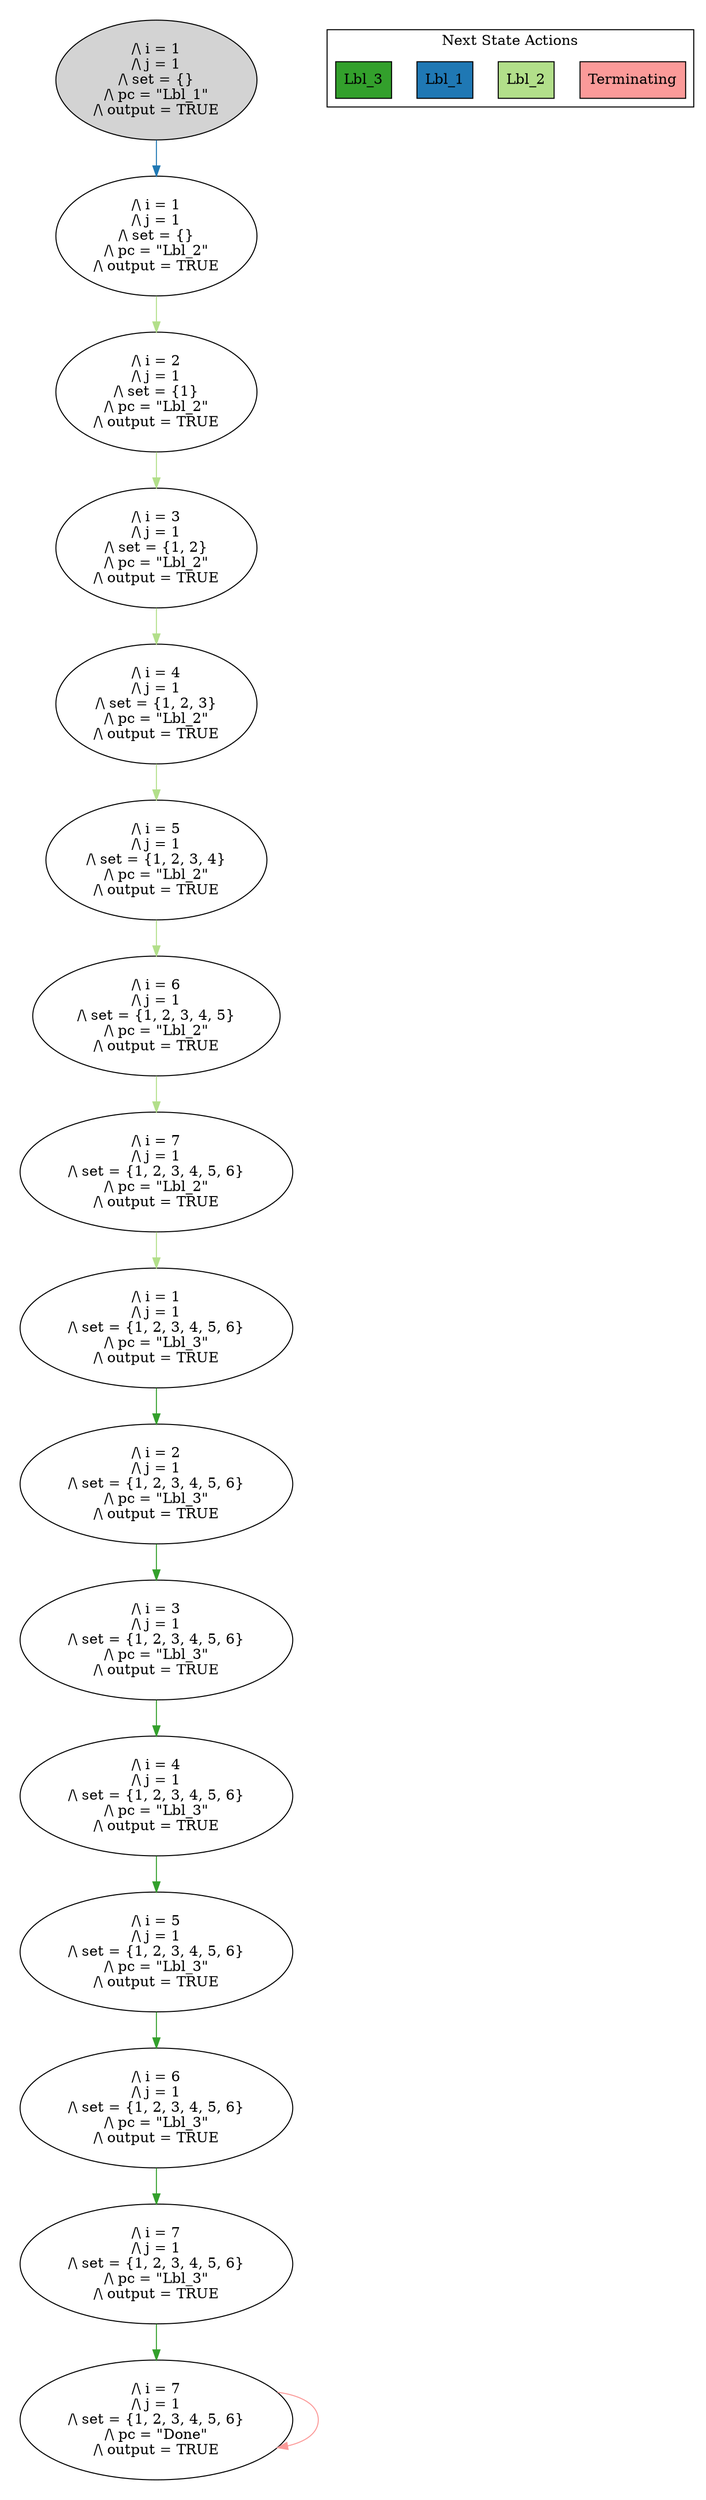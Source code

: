 strict digraph DiskGraph {
edge [colorscheme="paired12"]
nodesep=0.35;
subgraph cluster_graph {
color="white";
236552028858937223 [label="/\\ i = 1\n/\\ j = 1\n/\\ set = {}\n/\\ pc = \"Lbl_1\"\n/\\ output = TRUE",style = filled]
236552028858937223 -> -7913156471277435453 [label="",color="2",fontcolor="2"];
-7913156471277435453 [label="/\\ i = 1\n/\\ j = 1\n/\\ set = {}\n/\\ pc = \"Lbl_2\"\n/\\ output = TRUE"];
-7913156471277435453 -> 2229696854731859154 [label="",color="3",fontcolor="3"];
2229696854731859154 [label="/\\ i = 2\n/\\ j = 1\n/\\ set = {1}\n/\\ pc = \"Lbl_2\"\n/\\ output = TRUE"];
2229696854731859154 -> 4750399961870716034 [label="",color="3",fontcolor="3"];
4750399961870716034 [label="/\\ i = 3\n/\\ j = 1\n/\\ set = {1, 2}\n/\\ pc = \"Lbl_2\"\n/\\ output = TRUE"];
4750399961870716034 -> 4325234913284811483 [label="",color="3",fontcolor="3"];
4325234913284811483 [label="/\\ i = 4\n/\\ j = 1\n/\\ set = {1, 2, 3}\n/\\ pc = \"Lbl_2\"\n/\\ output = TRUE"];
4325234913284811483 -> 6187075005769443835 [label="",color="3",fontcolor="3"];
6187075005769443835 [label="/\\ i = 5\n/\\ j = 1\n/\\ set = {1, 2, 3, 4}\n/\\ pc = \"Lbl_2\"\n/\\ output = TRUE"];
6187075005769443835 -> -8136215516865626831 [label="",color="3",fontcolor="3"];
-8136215516865626831 [label="/\\ i = 6\n/\\ j = 1\n/\\ set = {1, 2, 3, 4, 5}\n/\\ pc = \"Lbl_2\"\n/\\ output = TRUE"];
-8136215516865626831 -> -3323105511655278973 [label="",color="3",fontcolor="3"];
-3323105511655278973 [label="/\\ i = 7\n/\\ j = 1\n/\\ set = {1, 2, 3, 4, 5, 6}\n/\\ pc = \"Lbl_2\"\n/\\ output = TRUE"];
-3323105511655278973 -> 927811262890960645 [label="",color="3",fontcolor="3"];
927811262890960645 [label="/\\ i = 1\n/\\ j = 1\n/\\ set = {1, 2, 3, 4, 5, 6}\n/\\ pc = \"Lbl_3\"\n/\\ output = TRUE"];
927811262890960645 -> -1687059434069395557 [label="",color="4",fontcolor="4"];
-1687059434069395557 [label="/\\ i = 2\n/\\ j = 1\n/\\ set = {1, 2, 3, 4, 5, 6}\n/\\ pc = \"Lbl_3\"\n/\\ output = TRUE"];
-1687059434069395557 -> 442423061971374930 [label="",color="4",fontcolor="4"];
442423061971374930 [label="/\\ i = 3\n/\\ j = 1\n/\\ set = {1, 2, 3, 4, 5, 6}\n/\\ pc = \"Lbl_3\"\n/\\ output = TRUE"];
442423061971374930 -> -589326798087984286 [label="",color="4",fontcolor="4"];
-589326798087984286 [label="/\\ i = 4\n/\\ j = 1\n/\\ set = {1, 2, 3, 4, 5, 6}\n/\\ pc = \"Lbl_3\"\n/\\ output = TRUE"];
-589326798087984286 -> 1830673022318809003 [label="",color="4",fontcolor="4"];
1830673022318809003 [label="/\\ i = 5\n/\\ j = 1\n/\\ set = {1, 2, 3, 4, 5, 6}\n/\\ pc = \"Lbl_3\"\n/\\ output = TRUE"];
1830673022318809003 -> -211184961273815243 [label="",color="4",fontcolor="4"];
-211184961273815243 [label="/\\ i = 6\n/\\ j = 1\n/\\ set = {1, 2, 3, 4, 5, 6}\n/\\ pc = \"Lbl_3\"\n/\\ output = TRUE"];
-211184961273815243 -> 1415301717426338812 [label="",color="4",fontcolor="4"];
1415301717426338812 [label="/\\ i = 7\n/\\ j = 1\n/\\ set = {1, 2, 3, 4, 5, 6}\n/\\ pc = \"Lbl_3\"\n/\\ output = TRUE"];
1415301717426338812 -> -233769305219830976 [label="",color="4",fontcolor="4"];
-233769305219830976 [label="/\\ i = 7\n/\\ j = 1\n/\\ set = {1, 2, 3, 4, 5, 6}\n/\\ pc = \"Done\"\n/\\ output = TRUE"];
-233769305219830976 -> -233769305219830976 [label="",color="5",fontcolor="5"];
{rank = same; 236552028858937223;}
{rank = same; -7913156471277435453;}
{rank = same; 2229696854731859154;}
{rank = same; 4750399961870716034;}
{rank = same; 4325234913284811483;}
{rank = same; 6187075005769443835;}
{rank = same; -8136215516865626831;}
{rank = same; -3323105511655278973;}
{rank = same; 927811262890960645;}
{rank = same; -1687059434069395557;}
{rank = same; 442423061971374930;}
{rank = same; -589326798087984286;}
{rank = same; 1830673022318809003;}
{rank = same; -211184961273815243;}
{rank = same; 1415301717426338812;}
{rank = same; -233769305219830976;}
}
subgraph cluster_legend {graph[style=bold];label = "Next State Actions" style="solid"
node [ labeljust="l",colorscheme="paired12",style=filled,shape=record ]
Terminating [label="Terminating",fillcolor=5]
Lbl_2 [label="Lbl_2",fillcolor=3]
Lbl_1 [label="Lbl_1",fillcolor=2]
Lbl_3 [label="Lbl_3",fillcolor=4]
}}